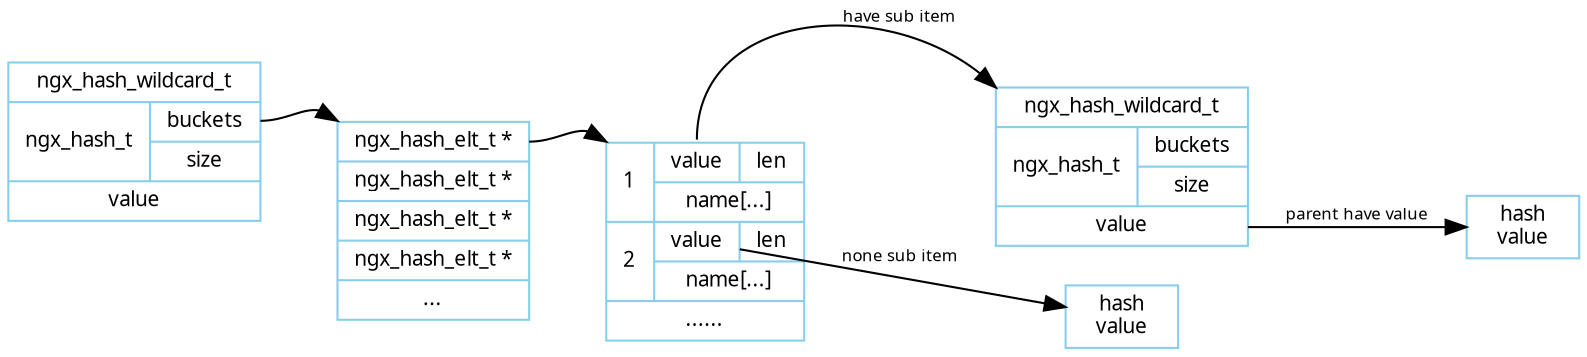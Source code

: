 digraph ngx_array {
   rankdir=LR;
   node [shape=record, color=skyblue, fontname="Verdana", fontsize=10];
   edge [fontname="Verdana", fontsize=8];

   ngx_hash_wildcard_t [label="ngx_hash_wildcard_t|{ngx_hash_t|{<buckets>buckets|<size>size}}|value"];

   buckets [label="<n1>ngx_hash_elt_t *|<n2>ngx_hash_elt_t *|<n3>ngx_hash_elt_t *|<n4>ngx_hash_elt_t *|...", fontsize=10];
   ngx_hash_wildcard_t:buckets -> buckets:nw;

   elts_complex [label="{<e1>1|{{<ev1>value|len}|name[...]}}|{<e2>2|{{<ev2>value|len}|name[...]}}|......"];
   buckets:n1 -> elts_complex:nw;

   ngx_hash_wildcard_2 [label="ngx_hash_wildcard_t|{ngx_hash_t|{<buckets>buckets|<size>size}}|<v>value"];
   elts_complex:ev1 -> ngx_hash_wildcard_2:nw [label="have sub item"];

   real_hash_value1 [label="hash\nvalue", height=0.1];
   elts_complex:ev2 -> real_hash_value1[label="none sub item"];

   real_hash_value2 [label="hash\nvalue", height=0.1];
   ngx_hash_wildcard_2:v -> real_hash_value2[label="parent have value"];
}